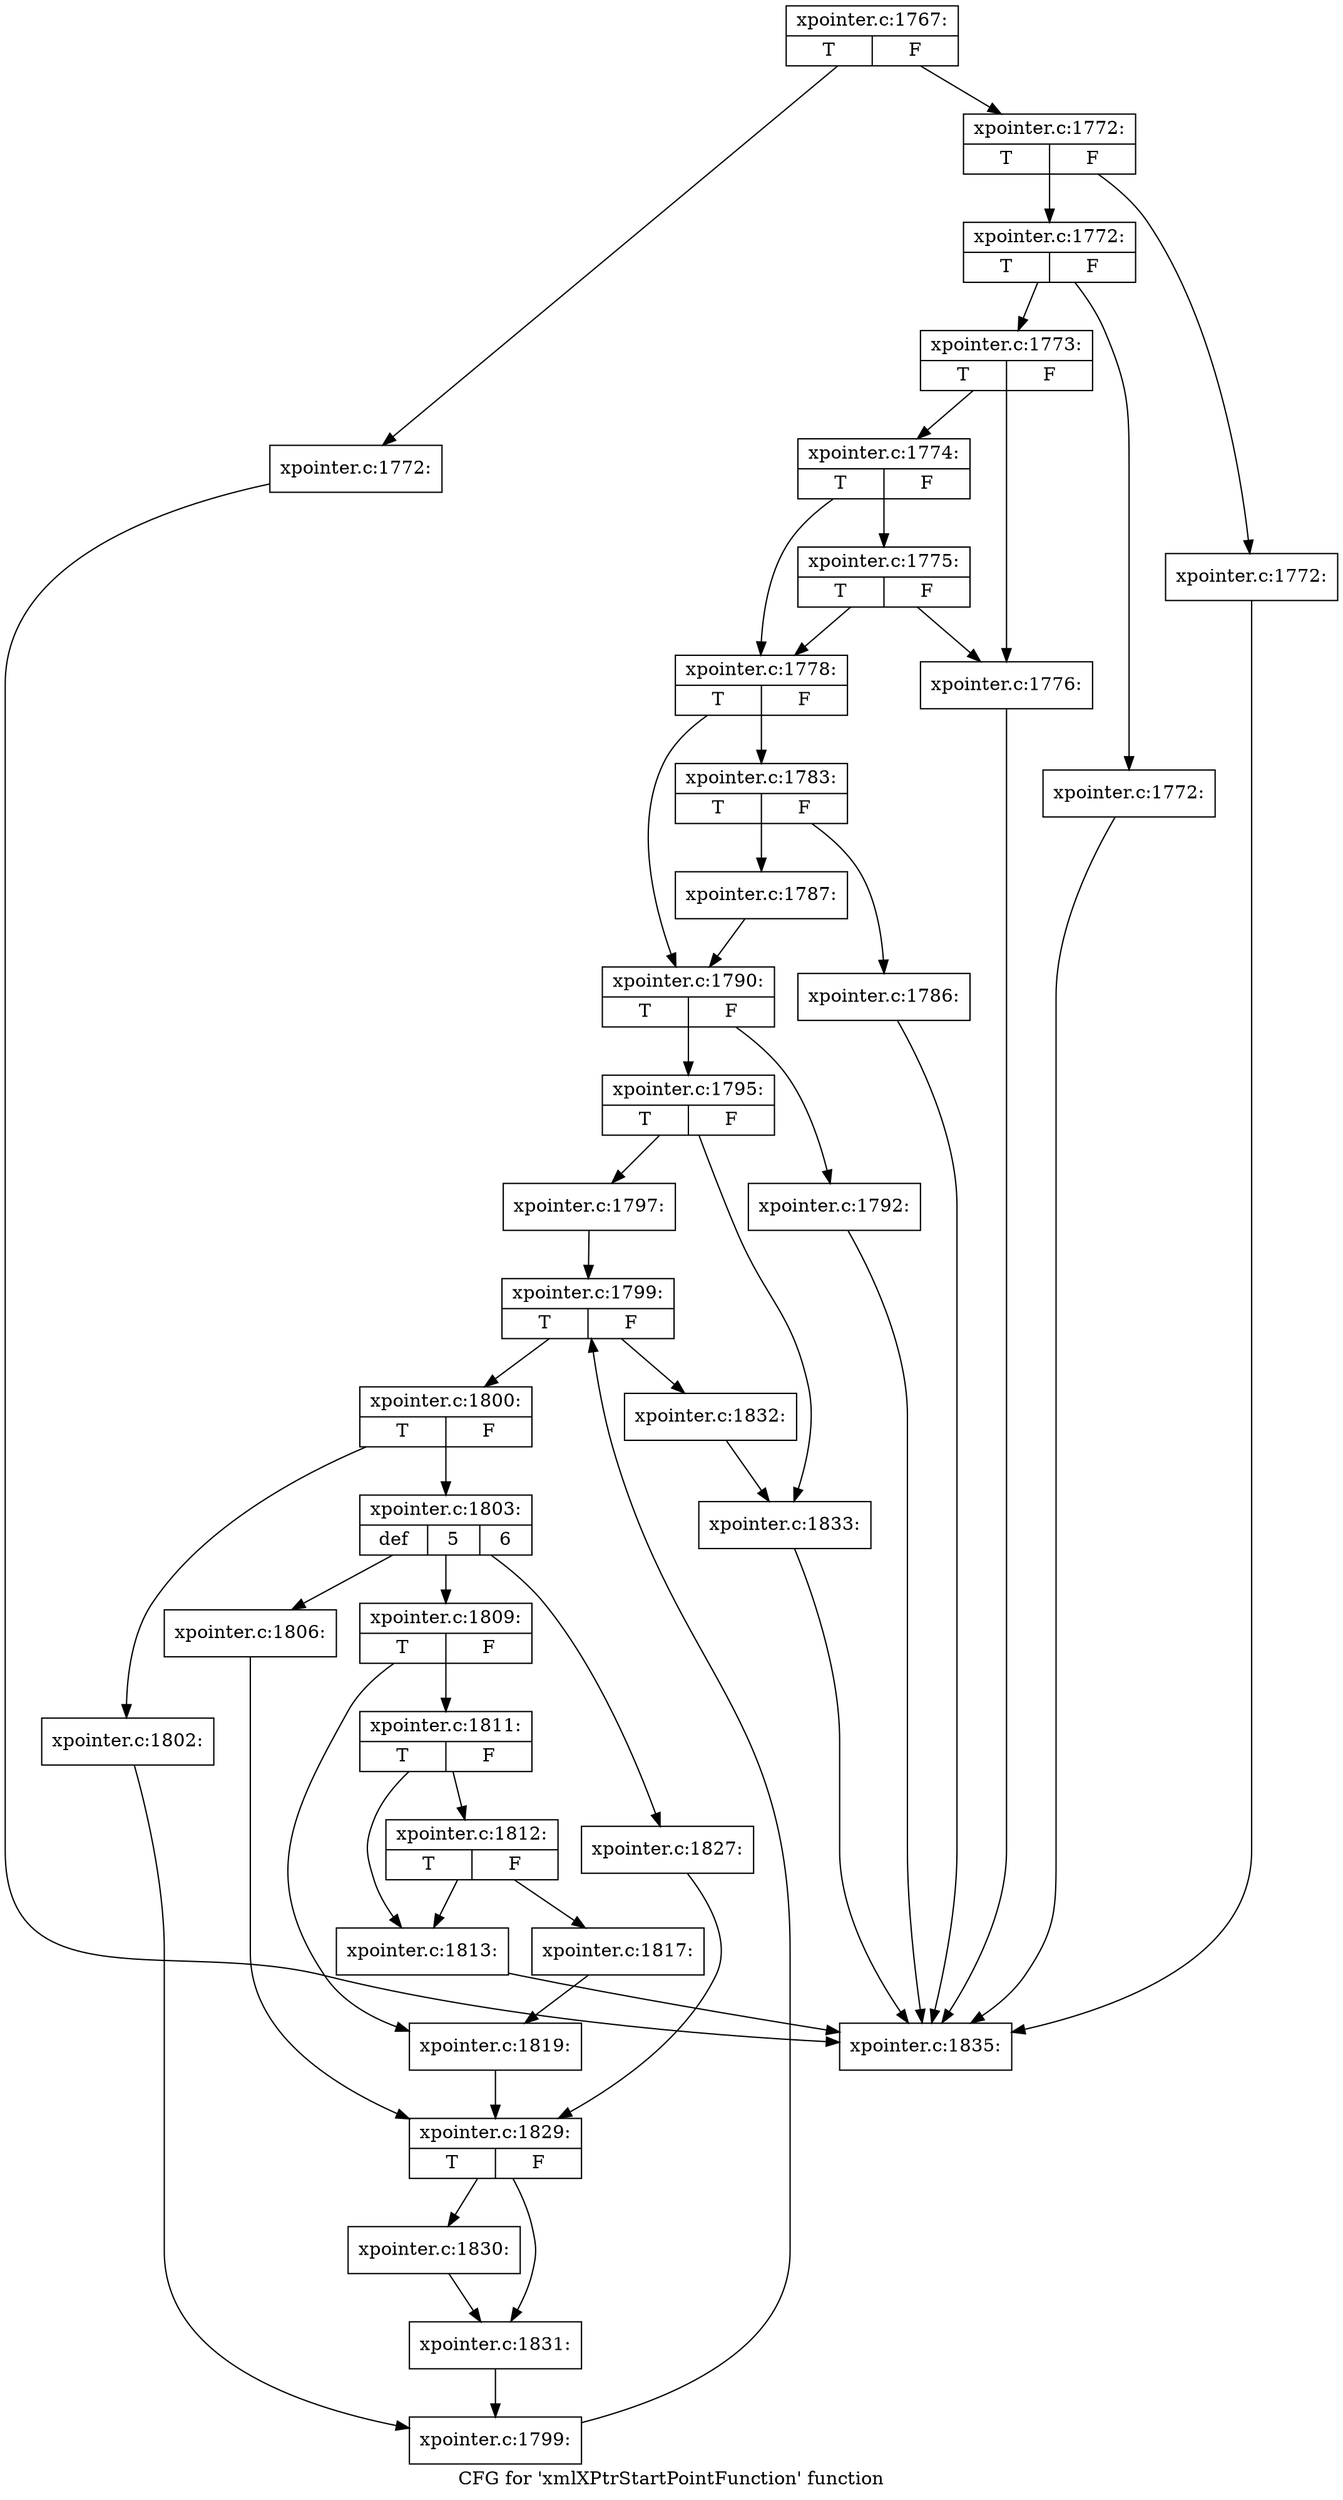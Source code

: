 digraph "CFG for 'xmlXPtrStartPointFunction' function" {
	label="CFG for 'xmlXPtrStartPointFunction' function";

	Node0x55f69059b3c0 [shape=record,label="{xpointer.c:1767:|{<s0>T|<s1>F}}"];
	Node0x55f69059b3c0 -> Node0x55f69059e800;
	Node0x55f69059b3c0 -> Node0x55f69059e850;
	Node0x55f69059e800 [shape=record,label="{xpointer.c:1772:}"];
	Node0x55f69059e800 -> Node0x55f69059d110;
	Node0x55f69059e850 [shape=record,label="{xpointer.c:1772:|{<s0>T|<s1>F}}"];
	Node0x55f69059e850 -> Node0x55f69059eae0;
	Node0x55f69059e850 -> Node0x55f69059eb30;
	Node0x55f69059eae0 [shape=record,label="{xpointer.c:1772:}"];
	Node0x55f69059eae0 -> Node0x55f69059d110;
	Node0x55f69059eb30 [shape=record,label="{xpointer.c:1772:|{<s0>T|<s1>F}}"];
	Node0x55f69059eb30 -> Node0x55f69059ee90;
	Node0x55f69059eb30 -> Node0x55f69059eee0;
	Node0x55f69059ee90 [shape=record,label="{xpointer.c:1772:}"];
	Node0x55f69059ee90 -> Node0x55f69059d110;
	Node0x55f69059eee0 [shape=record,label="{xpointer.c:1773:|{<s0>T|<s1>F}}"];
	Node0x55f69059eee0 -> Node0x55f69059f4e0;
	Node0x55f69059eee0 -> Node0x55f69059f580;
	Node0x55f69059f580 [shape=record,label="{xpointer.c:1774:|{<s0>T|<s1>F}}"];
	Node0x55f69059f580 -> Node0x55f69059f9d0;
	Node0x55f69059f580 -> Node0x55f69059f530;
	Node0x55f69059f9d0 [shape=record,label="{xpointer.c:1775:|{<s0>T|<s1>F}}"];
	Node0x55f69059f9d0 -> Node0x55f69059f4e0;
	Node0x55f69059f9d0 -> Node0x55f69059f530;
	Node0x55f69059f4e0 [shape=record,label="{xpointer.c:1776:}"];
	Node0x55f69059f4e0 -> Node0x55f69059d110;
	Node0x55f69059f530 [shape=record,label="{xpointer.c:1778:|{<s0>T|<s1>F}}"];
	Node0x55f69059f530 -> Node0x55f6905a07a0;
	Node0x55f69059f530 -> Node0x55f6905a07f0;
	Node0x55f6905a07a0 [shape=record,label="{xpointer.c:1783:|{<s0>T|<s1>F}}"];
	Node0x55f6905a07a0 -> Node0x55f6905a1130;
	Node0x55f6905a07a0 -> Node0x55f6905a1180;
	Node0x55f6905a1130 [shape=record,label="{xpointer.c:1786:}"];
	Node0x55f6905a1130 -> Node0x55f69059d110;
	Node0x55f6905a1180 [shape=record,label="{xpointer.c:1787:}"];
	Node0x55f6905a1180 -> Node0x55f6905a07f0;
	Node0x55f6905a07f0 [shape=record,label="{xpointer.c:1790:|{<s0>T|<s1>F}}"];
	Node0x55f6905a07f0 -> Node0x55f6905a1ad0;
	Node0x55f6905a07f0 -> Node0x55f6905a1b20;
	Node0x55f6905a1ad0 [shape=record,label="{xpointer.c:1792:}"];
	Node0x55f6905a1ad0 -> Node0x55f69059d110;
	Node0x55f6905a1b20 [shape=record,label="{xpointer.c:1795:|{<s0>T|<s1>F}}"];
	Node0x55f6905a1b20 -> Node0x55f6905a2590;
	Node0x55f6905a1b20 -> Node0x55f6905a25e0;
	Node0x55f6905a2590 [shape=record,label="{xpointer.c:1797:}"];
	Node0x55f6905a2590 -> Node0x55f6905a2da0;
	Node0x55f6905a2da0 [shape=record,label="{xpointer.c:1799:|{<s0>T|<s1>F}}"];
	Node0x55f6905a2da0 -> Node0x55f6905a3020;
	Node0x55f6905a2da0 -> Node0x55f6905a2c00;
	Node0x55f6905a3020 [shape=record,label="{xpointer.c:1800:|{<s0>T|<s1>F}}"];
	Node0x55f6905a3020 -> Node0x55f6905a3890;
	Node0x55f6905a3020 -> Node0x55f6905a38e0;
	Node0x55f6905a3890 [shape=record,label="{xpointer.c:1802:}"];
	Node0x55f6905a3890 -> Node0x55f6905a2f90;
	Node0x55f6905a38e0 [shape=record,label="{xpointer.c:1803:|{<s0>def|<s1>5|<s2>6}}"];
	Node0x55f6905a38e0 -> Node0x55f6905a3f80;
	Node0x55f6905a38e0 -> Node0x55f6905a4060;
	Node0x55f6905a38e0 -> Node0x55f6905a4f00;
	Node0x55f6905a4060 [shape=record,label="{xpointer.c:1806:}"];
	Node0x55f6905a4060 -> Node0x55f6905a3d70;
	Node0x55f6905a4f00 [shape=record,label="{xpointer.c:1809:|{<s0>T|<s1>F}}"];
	Node0x55f6905a4f00 -> Node0x55f6905a5490;
	Node0x55f6905a4f00 -> Node0x55f6905a54e0;
	Node0x55f6905a5490 [shape=record,label="{xpointer.c:1811:|{<s0>T|<s1>F}}"];
	Node0x55f6905a5490 -> Node0x55f6905a58a0;
	Node0x55f6905a5490 -> Node0x55f6905a5940;
	Node0x55f6905a5940 [shape=record,label="{xpointer.c:1812:|{<s0>T|<s1>F}}"];
	Node0x55f6905a5940 -> Node0x55f6905a58a0;
	Node0x55f6905a5940 -> Node0x55f6905a58f0;
	Node0x55f6905a58a0 [shape=record,label="{xpointer.c:1813:}"];
	Node0x55f6905a58a0 -> Node0x55f69059d110;
	Node0x55f6905a58f0 [shape=record,label="{xpointer.c:1817:}"];
	Node0x55f6905a58f0 -> Node0x55f6905a54e0;
	Node0x55f6905a54e0 [shape=record,label="{xpointer.c:1819:}"];
	Node0x55f6905a54e0 -> Node0x55f6905a3d70;
	Node0x55f6905a3f80 [shape=record,label="{xpointer.c:1827:}"];
	Node0x55f6905a3f80 -> Node0x55f6905a3d70;
	Node0x55f6905a3d70 [shape=record,label="{xpointer.c:1829:|{<s0>T|<s1>F}}"];
	Node0x55f6905a3d70 -> Node0x55f6905a6d00;
	Node0x55f6905a3d70 -> Node0x55f6905a6d50;
	Node0x55f6905a6d00 [shape=record,label="{xpointer.c:1830:}"];
	Node0x55f6905a6d00 -> Node0x55f6905a6d50;
	Node0x55f6905a6d50 [shape=record,label="{xpointer.c:1831:}"];
	Node0x55f6905a6d50 -> Node0x55f6905a2f90;
	Node0x55f6905a2f90 [shape=record,label="{xpointer.c:1799:}"];
	Node0x55f6905a2f90 -> Node0x55f6905a2da0;
	Node0x55f6905a2c00 [shape=record,label="{xpointer.c:1832:}"];
	Node0x55f6905a2c00 -> Node0x55f6905a25e0;
	Node0x55f6905a25e0 [shape=record,label="{xpointer.c:1833:}"];
	Node0x55f6905a25e0 -> Node0x55f69059d110;
	Node0x55f69059d110 [shape=record,label="{xpointer.c:1835:}"];
}
